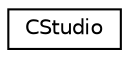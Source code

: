 digraph G
{
  edge [fontname="Helvetica",fontsize="10",labelfontname="Helvetica",labelfontsize="10"];
  node [fontname="Helvetica",fontsize="10",shape=record];
  rankdir="LR";
  Node1 [label="CStudio",height=0.2,width=0.4,color="black", fillcolor="white", style="filled",URL="$class_c_studio.html"];
}
